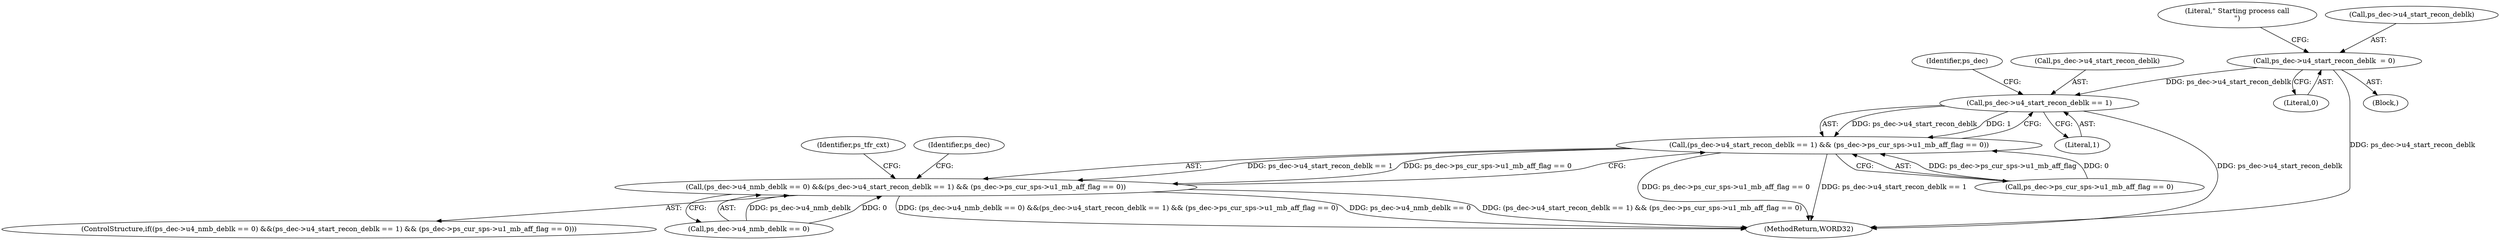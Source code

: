 digraph "0_Android_7554755536019e439433c515eeb44e701fb3bfb2@pointer" {
"1000958" [label="(Call,ps_dec->u4_start_recon_deblk  = 0)"];
"1001614" [label="(Call,ps_dec->u4_start_recon_deblk == 1)"];
"1001613" [label="(Call,(ps_dec->u4_start_recon_deblk == 1) && (ps_dec->ps_cur_sps->u1_mb_aff_flag == 0))"];
"1001607" [label="(Call,(ps_dec->u4_nmb_deblk == 0) &&(ps_dec->u4_start_recon_deblk == 1) && (ps_dec->ps_cur_sps->u1_mb_aff_flag == 0))"];
"1001618" [label="(Literal,1)"];
"1001606" [label="(ControlStructure,if((ps_dec->u4_nmb_deblk == 0) &&(ps_dec->u4_start_recon_deblk == 1) && (ps_dec->ps_cur_sps->u1_mb_aff_flag == 0)))"];
"1000962" [label="(Literal,0)"];
"1000964" [label="(Literal,\" Starting process call\n\")"];
"1001632" [label="(Identifier,ps_tfr_cxt)"];
"1001695" [label="(Identifier,ps_dec)"];
"1002142" [label="(MethodReturn,WORD32)"];
"1001619" [label="(Call,ps_dec->ps_cur_sps->u1_mb_aff_flag == 0)"];
"1000151" [label="(Block,)"];
"1001613" [label="(Call,(ps_dec->u4_start_recon_deblk == 1) && (ps_dec->ps_cur_sps->u1_mb_aff_flag == 0))"];
"1001607" [label="(Call,(ps_dec->u4_nmb_deblk == 0) &&(ps_dec->u4_start_recon_deblk == 1) && (ps_dec->ps_cur_sps->u1_mb_aff_flag == 0))"];
"1001622" [label="(Identifier,ps_dec)"];
"1000958" [label="(Call,ps_dec->u4_start_recon_deblk  = 0)"];
"1001608" [label="(Call,ps_dec->u4_nmb_deblk == 0)"];
"1000959" [label="(Call,ps_dec->u4_start_recon_deblk)"];
"1001615" [label="(Call,ps_dec->u4_start_recon_deblk)"];
"1001614" [label="(Call,ps_dec->u4_start_recon_deblk == 1)"];
"1000958" -> "1000151"  [label="AST: "];
"1000958" -> "1000962"  [label="CFG: "];
"1000959" -> "1000958"  [label="AST: "];
"1000962" -> "1000958"  [label="AST: "];
"1000964" -> "1000958"  [label="CFG: "];
"1000958" -> "1002142"  [label="DDG: ps_dec->u4_start_recon_deblk"];
"1000958" -> "1001614"  [label="DDG: ps_dec->u4_start_recon_deblk"];
"1001614" -> "1001613"  [label="AST: "];
"1001614" -> "1001618"  [label="CFG: "];
"1001615" -> "1001614"  [label="AST: "];
"1001618" -> "1001614"  [label="AST: "];
"1001622" -> "1001614"  [label="CFG: "];
"1001613" -> "1001614"  [label="CFG: "];
"1001614" -> "1002142"  [label="DDG: ps_dec->u4_start_recon_deblk"];
"1001614" -> "1001613"  [label="DDG: ps_dec->u4_start_recon_deblk"];
"1001614" -> "1001613"  [label="DDG: 1"];
"1001613" -> "1001607"  [label="AST: "];
"1001613" -> "1001619"  [label="CFG: "];
"1001619" -> "1001613"  [label="AST: "];
"1001607" -> "1001613"  [label="CFG: "];
"1001613" -> "1002142"  [label="DDG: ps_dec->ps_cur_sps->u1_mb_aff_flag == 0"];
"1001613" -> "1002142"  [label="DDG: ps_dec->u4_start_recon_deblk == 1"];
"1001613" -> "1001607"  [label="DDG: ps_dec->u4_start_recon_deblk == 1"];
"1001613" -> "1001607"  [label="DDG: ps_dec->ps_cur_sps->u1_mb_aff_flag == 0"];
"1001619" -> "1001613"  [label="DDG: ps_dec->ps_cur_sps->u1_mb_aff_flag"];
"1001619" -> "1001613"  [label="DDG: 0"];
"1001607" -> "1001606"  [label="AST: "];
"1001607" -> "1001608"  [label="CFG: "];
"1001608" -> "1001607"  [label="AST: "];
"1001632" -> "1001607"  [label="CFG: "];
"1001695" -> "1001607"  [label="CFG: "];
"1001607" -> "1002142"  [label="DDG: (ps_dec->u4_nmb_deblk == 0) &&(ps_dec->u4_start_recon_deblk == 1) && (ps_dec->ps_cur_sps->u1_mb_aff_flag == 0)"];
"1001607" -> "1002142"  [label="DDG: ps_dec->u4_nmb_deblk == 0"];
"1001607" -> "1002142"  [label="DDG: (ps_dec->u4_start_recon_deblk == 1) && (ps_dec->ps_cur_sps->u1_mb_aff_flag == 0)"];
"1001608" -> "1001607"  [label="DDG: ps_dec->u4_nmb_deblk"];
"1001608" -> "1001607"  [label="DDG: 0"];
}
